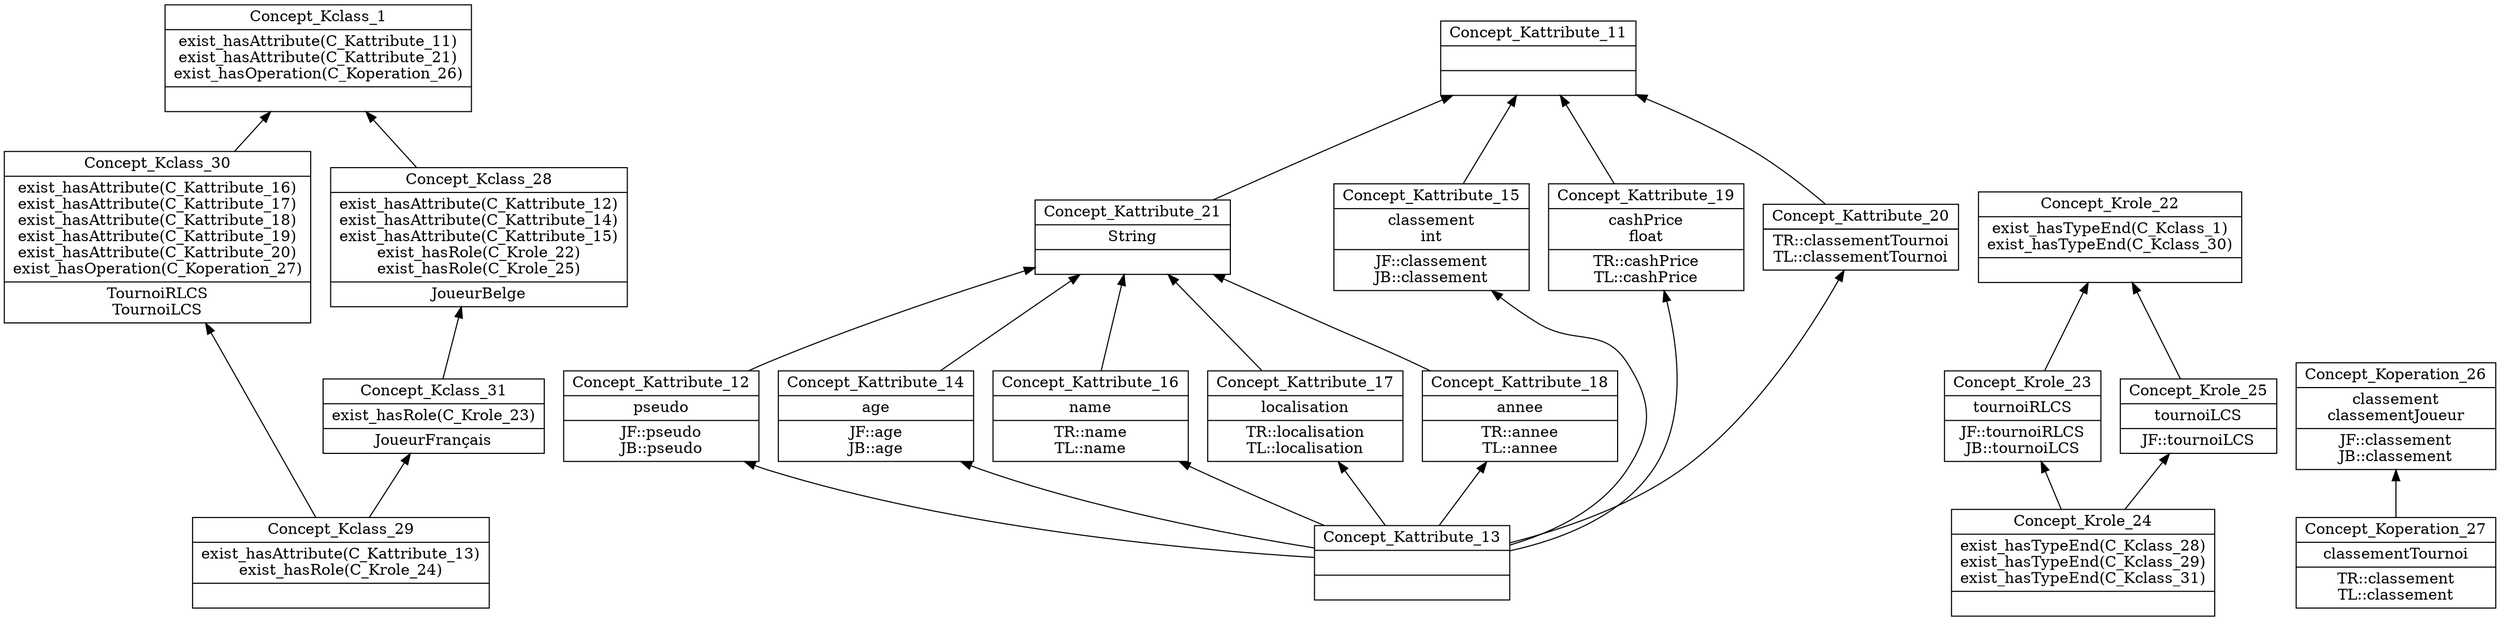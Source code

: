 digraph G { 
	rankdir=BT;
subgraph Kclass { 
label="Kclass";
1 [shape=record,label="{Concept_Kclass_1|exist_hasAttribute(C_Kattribute_11)\nexist_hasAttribute(C_Kattribute_21)\nexist_hasOperation(C_Koperation_26)\n|}"];
28 [shape=record,label="{Concept_Kclass_28|exist_hasAttribute(C_Kattribute_12)\nexist_hasAttribute(C_Kattribute_14)\nexist_hasAttribute(C_Kattribute_15)\nexist_hasRole(C_Krole_22)\nexist_hasRole(C_Krole_25)\n|JoueurBelge\n}"];
29 [shape=record,label="{Concept_Kclass_29|exist_hasAttribute(C_Kattribute_13)\nexist_hasRole(C_Krole_24)\n|}"];
30 [shape=record,label="{Concept_Kclass_30|exist_hasAttribute(C_Kattribute_16)\nexist_hasAttribute(C_Kattribute_17)\nexist_hasAttribute(C_Kattribute_18)\nexist_hasAttribute(C_Kattribute_19)\nexist_hasAttribute(C_Kattribute_20)\nexist_hasOperation(C_Koperation_27)\n|TournoiRLCS\nTournoiLCS\n}"];
31 [shape=record,label="{Concept_Kclass_31|exist_hasRole(C_Krole_23)\n|JoueurFrançais\n}"];
	28 -> 1
	30 -> 1
	31 -> 28
	29 -> 30
	29 -> 31
}
subgraph Kattribute { 
label="Kattribute";
11 [shape=record,label="{Concept_Kattribute_11||}"];
12 [shape=record,label="{Concept_Kattribute_12|pseudo\n|JF::pseudo\nJB::pseudo\n}"];
13 [shape=record,label="{Concept_Kattribute_13||}"];
14 [shape=record,label="{Concept_Kattribute_14|age\n|JF::age\nJB::age\n}"];
15 [shape=record,label="{Concept_Kattribute_15|classement\nint\n|JF::classement\nJB::classement\n}"];
16 [shape=record,label="{Concept_Kattribute_16|name\n|TR::name\nTL::name\n}"];
17 [shape=record,label="{Concept_Kattribute_17|localisation\n|TR::localisation\nTL::localisation\n}"];
18 [shape=record,label="{Concept_Kattribute_18|annee\n|TR::annee\nTL::annee\n}"];
19 [shape=record,label="{Concept_Kattribute_19|cashPrice\nfloat\n|TR::cashPrice\nTL::cashPrice\n}"];
20 [shape=record,label="{Concept_Kattribute_20|classementTournoi\nMap<>\n|TR::classementTournoi\nTL::classementTournoi\n}"];
21 [shape=record,label="{Concept_Kattribute_21|String\n|}"];
	15 -> 11
	19 -> 11
	20 -> 11
	21 -> 11
	13 -> 12
	13 -> 14
	13 -> 15
	13 -> 16
	13 -> 17
	13 -> 18
	13 -> 19
	13 -> 20
	12 -> 21
	14 -> 21
	16 -> 21
	17 -> 21
	18 -> 21
}
subgraph Krole { 
label="Krole";
22 [shape=record,label="{Concept_Krole_22|exist_hasTypeEnd(C_Kclass_1)\nexist_hasTypeEnd(C_Kclass_30)\n|}"];
23 [shape=record,label="{Concept_Krole_23|tournoiRLCS\n|JF::tournoiRLCS\nJB::tournoiLCS\n}"];
24 [shape=record,label="{Concept_Krole_24|exist_hasTypeEnd(C_Kclass_28)\nexist_hasTypeEnd(C_Kclass_29)\nexist_hasTypeEnd(C_Kclass_31)\n|}"];
25 [shape=record,label="{Concept_Krole_25|tournoiLCS\n|JF::tournoiLCS\n}"];
	23 -> 22
	25 -> 22
	24 -> 23
	24 -> 25
}
subgraph Koperation { 
label="Koperation";
26 [shape=record,label="{Concept_Koperation_26|classement\nclassementJoueur\n|JF::classement\nJB::classement\n}"];
27 [shape=record,label="{Concept_Koperation_27|classementTournoi\n|TR::classement\nTL::classement\n}"];
	27 -> 26
}
}